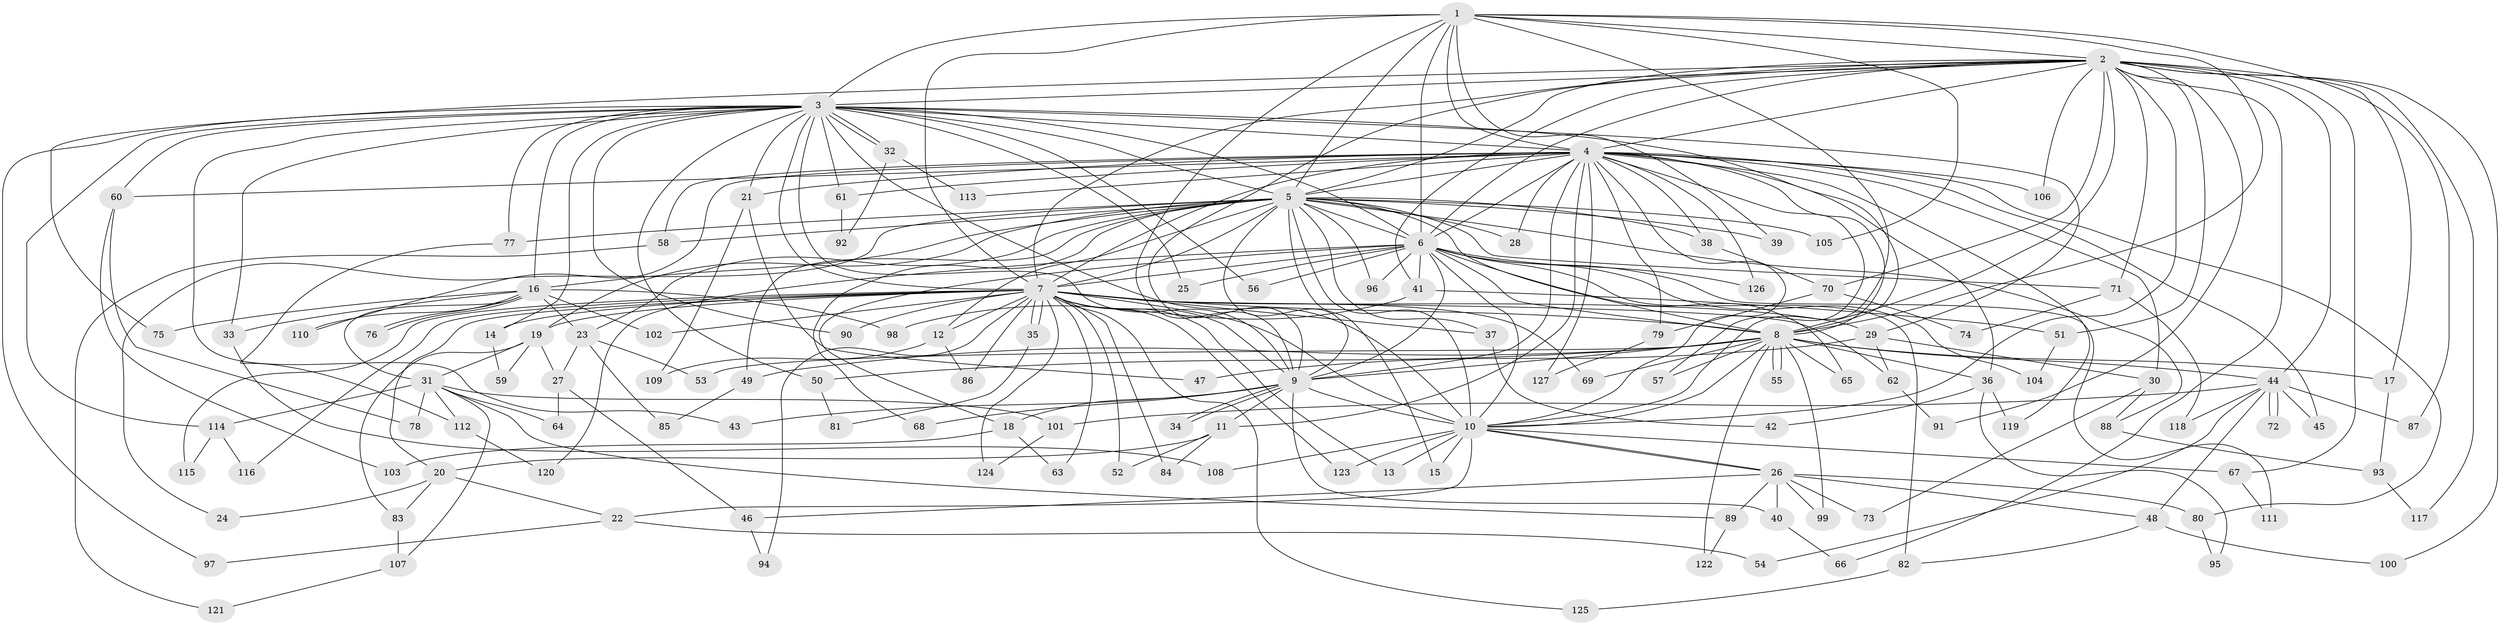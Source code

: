 // coarse degree distribution, {10: 0.041237113402061855, 26: 0.010309278350515464, 22: 0.010309278350515464, 23: 0.020618556701030927, 24: 0.010309278350515464, 30: 0.010309278350515464, 20: 0.010309278350515464, 5: 0.041237113402061855, 3: 0.20618556701030927, 2: 0.4845360824742268, 11: 0.010309278350515464, 4: 0.12371134020618557, 6: 0.010309278350515464, 1: 0.010309278350515464}
// Generated by graph-tools (version 1.1) at 2025/23/03/03/25 07:23:35]
// undirected, 127 vertices, 279 edges
graph export_dot {
graph [start="1"]
  node [color=gray90,style=filled];
  1;
  2;
  3;
  4;
  5;
  6;
  7;
  8;
  9;
  10;
  11;
  12;
  13;
  14;
  15;
  16;
  17;
  18;
  19;
  20;
  21;
  22;
  23;
  24;
  25;
  26;
  27;
  28;
  29;
  30;
  31;
  32;
  33;
  34;
  35;
  36;
  37;
  38;
  39;
  40;
  41;
  42;
  43;
  44;
  45;
  46;
  47;
  48;
  49;
  50;
  51;
  52;
  53;
  54;
  55;
  56;
  57;
  58;
  59;
  60;
  61;
  62;
  63;
  64;
  65;
  66;
  67;
  68;
  69;
  70;
  71;
  72;
  73;
  74;
  75;
  76;
  77;
  78;
  79;
  80;
  81;
  82;
  83;
  84;
  85;
  86;
  87;
  88;
  89;
  90;
  91;
  92;
  93;
  94;
  95;
  96;
  97;
  98;
  99;
  100;
  101;
  102;
  103;
  104;
  105;
  106;
  107;
  108;
  109;
  110;
  111;
  112;
  113;
  114;
  115;
  116;
  117;
  118;
  119;
  120;
  121;
  122;
  123;
  124;
  125;
  126;
  127;
  1 -- 2;
  1 -- 3;
  1 -- 4;
  1 -- 5;
  1 -- 6;
  1 -- 7;
  1 -- 8;
  1 -- 9;
  1 -- 10;
  1 -- 39;
  1 -- 87;
  1 -- 105;
  2 -- 3;
  2 -- 4;
  2 -- 5;
  2 -- 6;
  2 -- 7;
  2 -- 8;
  2 -- 9;
  2 -- 10;
  2 -- 17;
  2 -- 41;
  2 -- 44;
  2 -- 51;
  2 -- 66;
  2 -- 67;
  2 -- 70;
  2 -- 71;
  2 -- 75;
  2 -- 91;
  2 -- 100;
  2 -- 106;
  2 -- 117;
  3 -- 4;
  3 -- 5;
  3 -- 6;
  3 -- 7;
  3 -- 8;
  3 -- 9;
  3 -- 10;
  3 -- 14;
  3 -- 16;
  3 -- 21;
  3 -- 25;
  3 -- 29;
  3 -- 32;
  3 -- 32;
  3 -- 33;
  3 -- 43;
  3 -- 50;
  3 -- 56;
  3 -- 60;
  3 -- 61;
  3 -- 77;
  3 -- 90;
  3 -- 97;
  3 -- 114;
  4 -- 5;
  4 -- 6;
  4 -- 7;
  4 -- 8;
  4 -- 9;
  4 -- 10;
  4 -- 11;
  4 -- 21;
  4 -- 28;
  4 -- 30;
  4 -- 36;
  4 -- 38;
  4 -- 45;
  4 -- 57;
  4 -- 58;
  4 -- 60;
  4 -- 61;
  4 -- 79;
  4 -- 80;
  4 -- 106;
  4 -- 110;
  4 -- 113;
  4 -- 119;
  4 -- 126;
  4 -- 127;
  5 -- 6;
  5 -- 7;
  5 -- 8;
  5 -- 9;
  5 -- 10;
  5 -- 12;
  5 -- 15;
  5 -- 16;
  5 -- 19;
  5 -- 23;
  5 -- 24;
  5 -- 28;
  5 -- 37;
  5 -- 38;
  5 -- 39;
  5 -- 49;
  5 -- 58;
  5 -- 68;
  5 -- 71;
  5 -- 77;
  5 -- 88;
  5 -- 96;
  5 -- 105;
  6 -- 7;
  6 -- 8;
  6 -- 9;
  6 -- 10;
  6 -- 18;
  6 -- 25;
  6 -- 41;
  6 -- 56;
  6 -- 65;
  6 -- 82;
  6 -- 96;
  6 -- 104;
  6 -- 111;
  6 -- 120;
  6 -- 126;
  7 -- 8;
  7 -- 9;
  7 -- 10;
  7 -- 12;
  7 -- 13;
  7 -- 14;
  7 -- 19;
  7 -- 20;
  7 -- 29;
  7 -- 35;
  7 -- 35;
  7 -- 37;
  7 -- 52;
  7 -- 62;
  7 -- 63;
  7 -- 69;
  7 -- 84;
  7 -- 86;
  7 -- 90;
  7 -- 94;
  7 -- 102;
  7 -- 115;
  7 -- 116;
  7 -- 123;
  7 -- 124;
  7 -- 125;
  8 -- 9;
  8 -- 10;
  8 -- 17;
  8 -- 36;
  8 -- 44;
  8 -- 49;
  8 -- 50;
  8 -- 53;
  8 -- 55;
  8 -- 55;
  8 -- 57;
  8 -- 65;
  8 -- 69;
  8 -- 99;
  8 -- 122;
  9 -- 10;
  9 -- 11;
  9 -- 18;
  9 -- 34;
  9 -- 34;
  9 -- 40;
  9 -- 43;
  9 -- 68;
  10 -- 13;
  10 -- 15;
  10 -- 22;
  10 -- 26;
  10 -- 26;
  10 -- 67;
  10 -- 108;
  10 -- 123;
  11 -- 20;
  11 -- 52;
  11 -- 84;
  12 -- 86;
  12 -- 109;
  14 -- 59;
  16 -- 23;
  16 -- 31;
  16 -- 33;
  16 -- 75;
  16 -- 76;
  16 -- 76;
  16 -- 98;
  16 -- 102;
  16 -- 110;
  17 -- 93;
  18 -- 63;
  18 -- 103;
  19 -- 27;
  19 -- 31;
  19 -- 59;
  19 -- 83;
  20 -- 22;
  20 -- 24;
  20 -- 83;
  21 -- 47;
  21 -- 109;
  22 -- 54;
  22 -- 97;
  23 -- 27;
  23 -- 53;
  23 -- 85;
  26 -- 40;
  26 -- 46;
  26 -- 48;
  26 -- 73;
  26 -- 80;
  26 -- 89;
  26 -- 99;
  27 -- 46;
  27 -- 64;
  29 -- 30;
  29 -- 47;
  29 -- 62;
  30 -- 73;
  30 -- 88;
  31 -- 64;
  31 -- 78;
  31 -- 89;
  31 -- 101;
  31 -- 107;
  31 -- 112;
  31 -- 114;
  32 -- 92;
  32 -- 113;
  33 -- 108;
  35 -- 81;
  36 -- 42;
  36 -- 95;
  36 -- 119;
  37 -- 42;
  38 -- 70;
  40 -- 66;
  41 -- 51;
  41 -- 98;
  44 -- 45;
  44 -- 48;
  44 -- 54;
  44 -- 72;
  44 -- 72;
  44 -- 87;
  44 -- 101;
  44 -- 118;
  46 -- 94;
  48 -- 82;
  48 -- 100;
  49 -- 85;
  50 -- 81;
  51 -- 104;
  58 -- 121;
  60 -- 78;
  60 -- 103;
  61 -- 92;
  62 -- 91;
  67 -- 111;
  70 -- 74;
  70 -- 79;
  71 -- 74;
  71 -- 118;
  77 -- 112;
  79 -- 127;
  80 -- 95;
  82 -- 125;
  83 -- 107;
  88 -- 93;
  89 -- 122;
  93 -- 117;
  101 -- 124;
  107 -- 121;
  112 -- 120;
  114 -- 115;
  114 -- 116;
}
